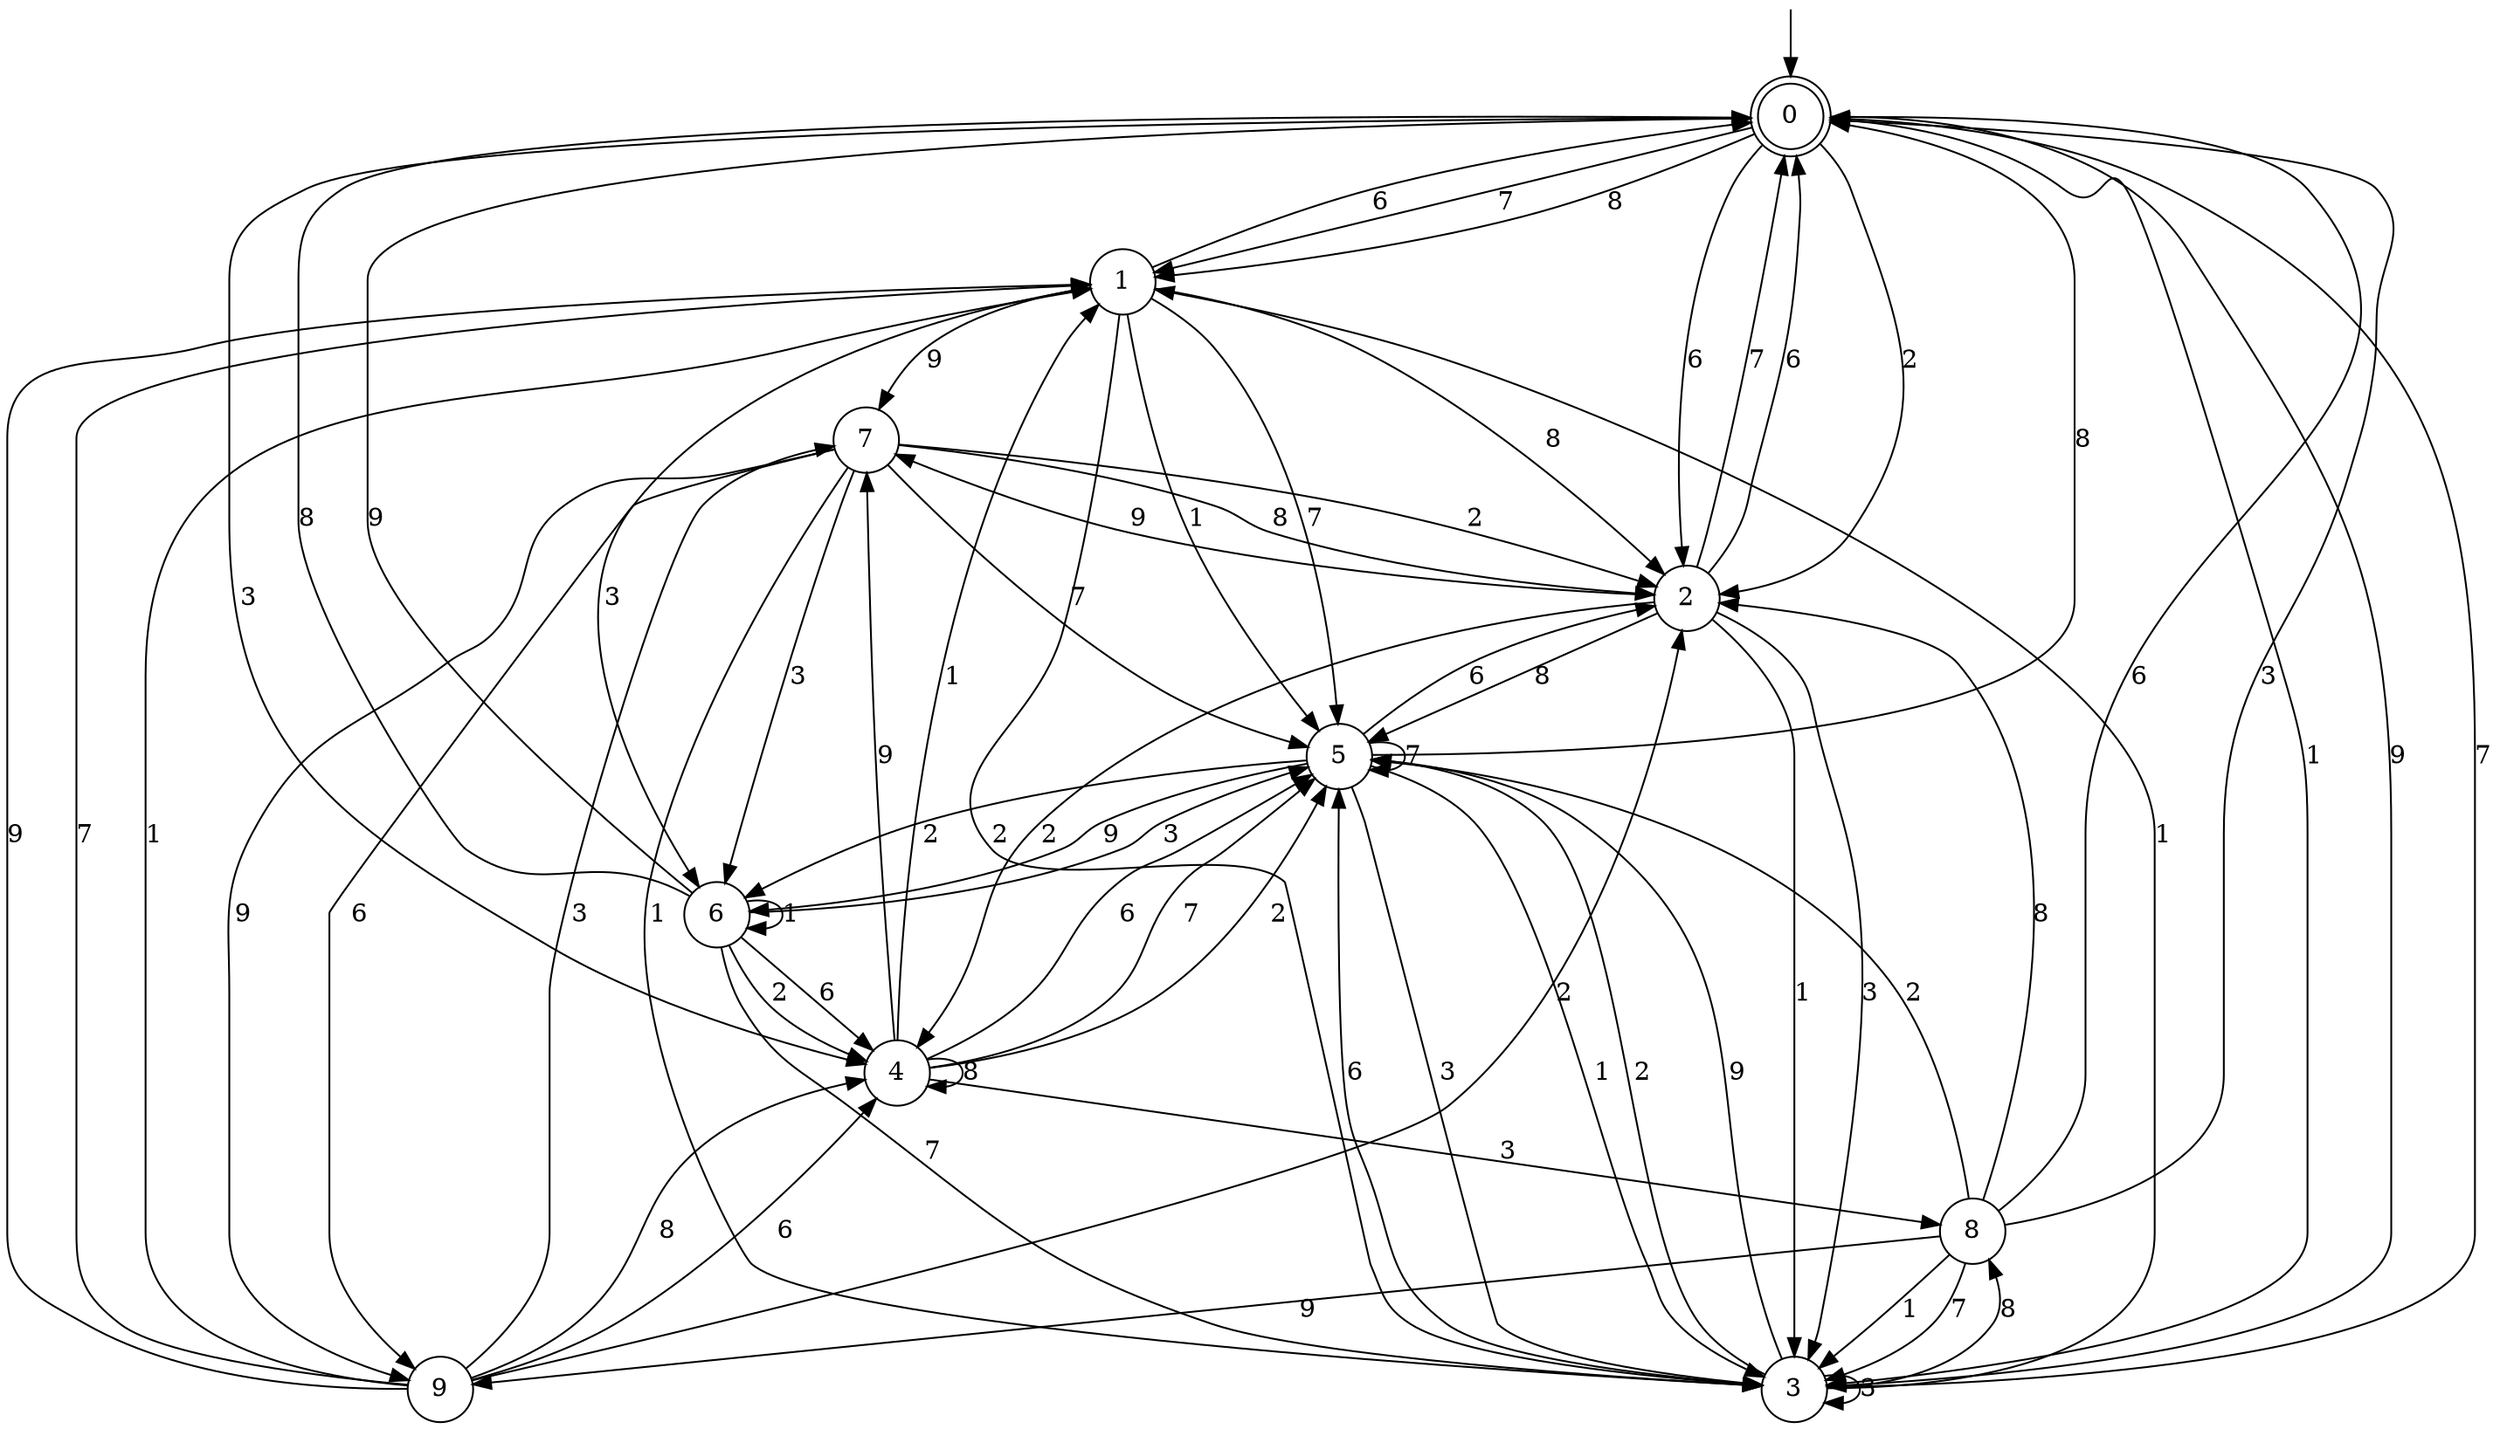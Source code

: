 digraph g {

	s0 [shape="doublecircle" label="0"];
	s1 [shape="circle" label="1"];
	s2 [shape="circle" label="2"];
	s3 [shape="circle" label="3"];
	s4 [shape="circle" label="4"];
	s5 [shape="circle" label="5"];
	s6 [shape="circle" label="6"];
	s7 [shape="circle" label="7"];
	s8 [shape="circle" label="8"];
	s9 [shape="circle" label="9"];
	s0 -> s1 [label="7"];
	s0 -> s2 [label="2"];
	s0 -> s1 [label="8"];
	s0 -> s3 [label="1"];
	s0 -> s4 [label="3"];
	s0 -> s3 [label="9"];
	s0 -> s2 [label="6"];
	s1 -> s5 [label="7"];
	s1 -> s3 [label="2"];
	s1 -> s2 [label="8"];
	s1 -> s5 [label="1"];
	s1 -> s6 [label="3"];
	s1 -> s7 [label="9"];
	s1 -> s0 [label="6"];
	s2 -> s0 [label="7"];
	s2 -> s4 [label="2"];
	s2 -> s5 [label="8"];
	s2 -> s3 [label="1"];
	s2 -> s3 [label="3"];
	s2 -> s7 [label="9"];
	s2 -> s0 [label="6"];
	s3 -> s0 [label="7"];
	s3 -> s5 [label="2"];
	s3 -> s8 [label="8"];
	s3 -> s1 [label="1"];
	s3 -> s3 [label="3"];
	s3 -> s5 [label="9"];
	s3 -> s5 [label="6"];
	s4 -> s5 [label="7"];
	s4 -> s5 [label="2"];
	s4 -> s4 [label="8"];
	s4 -> s1 [label="1"];
	s4 -> s8 [label="3"];
	s4 -> s7 [label="9"];
	s4 -> s5 [label="6"];
	s5 -> s5 [label="7"];
	s5 -> s6 [label="2"];
	s5 -> s0 [label="8"];
	s5 -> s3 [label="1"];
	s5 -> s3 [label="3"];
	s5 -> s6 [label="9"];
	s5 -> s2 [label="6"];
	s6 -> s3 [label="7"];
	s6 -> s4 [label="2"];
	s6 -> s0 [label="8"];
	s6 -> s6 [label="1"];
	s6 -> s5 [label="3"];
	s6 -> s0 [label="9"];
	s6 -> s4 [label="6"];
	s7 -> s5 [label="7"];
	s7 -> s2 [label="2"];
	s7 -> s2 [label="8"];
	s7 -> s3 [label="1"];
	s7 -> s6 [label="3"];
	s7 -> s9 [label="9"];
	s7 -> s9 [label="6"];
	s8 -> s3 [label="7"];
	s8 -> s5 [label="2"];
	s8 -> s2 [label="8"];
	s8 -> s3 [label="1"];
	s8 -> s0 [label="3"];
	s8 -> s9 [label="9"];
	s8 -> s0 [label="6"];
	s9 -> s1 [label="7"];
	s9 -> s2 [label="2"];
	s9 -> s4 [label="8"];
	s9 -> s1 [label="1"];
	s9 -> s7 [label="3"];
	s9 -> s1 [label="9"];
	s9 -> s4 [label="6"];

__start0 [label="" shape="none" width="0" height="0"];
__start0 -> s0;

}
